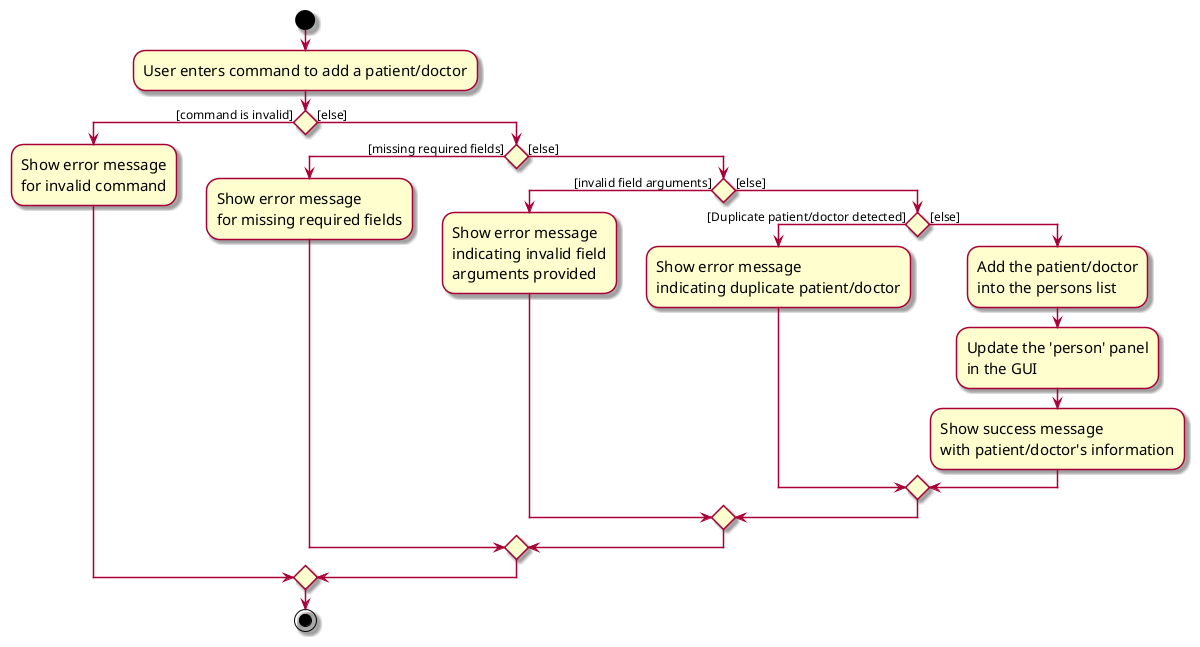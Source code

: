 @startuml
skin rose
skinparam ActivityFontSize 15
skinparam ArrowFontSize 12

start
:User enters command to add a patient/doctor;

if () then ([command is invalid])
    :Show error message\nfor invalid command;
else ([else])
    if () then ([missing required fields])
        :Show error message\nfor missing required fields;
    else ([else])
        if () then ([invalid field arguments])
            :Show error message\nindicating invalid field\narguments provided;
        else ([else])
            if () then ([Duplicate patient/doctor detected])
                :Show error message\nindicating duplicate patient/doctor;
                else ([else])
                    :Add the patient/doctor\ninto the persons list;
                    :Update the 'person' panel\nin the GUI;
                    :Show success message\nwith patient/doctor's information;
            endif;
        endif
    endif
endif

stop
@enduml
